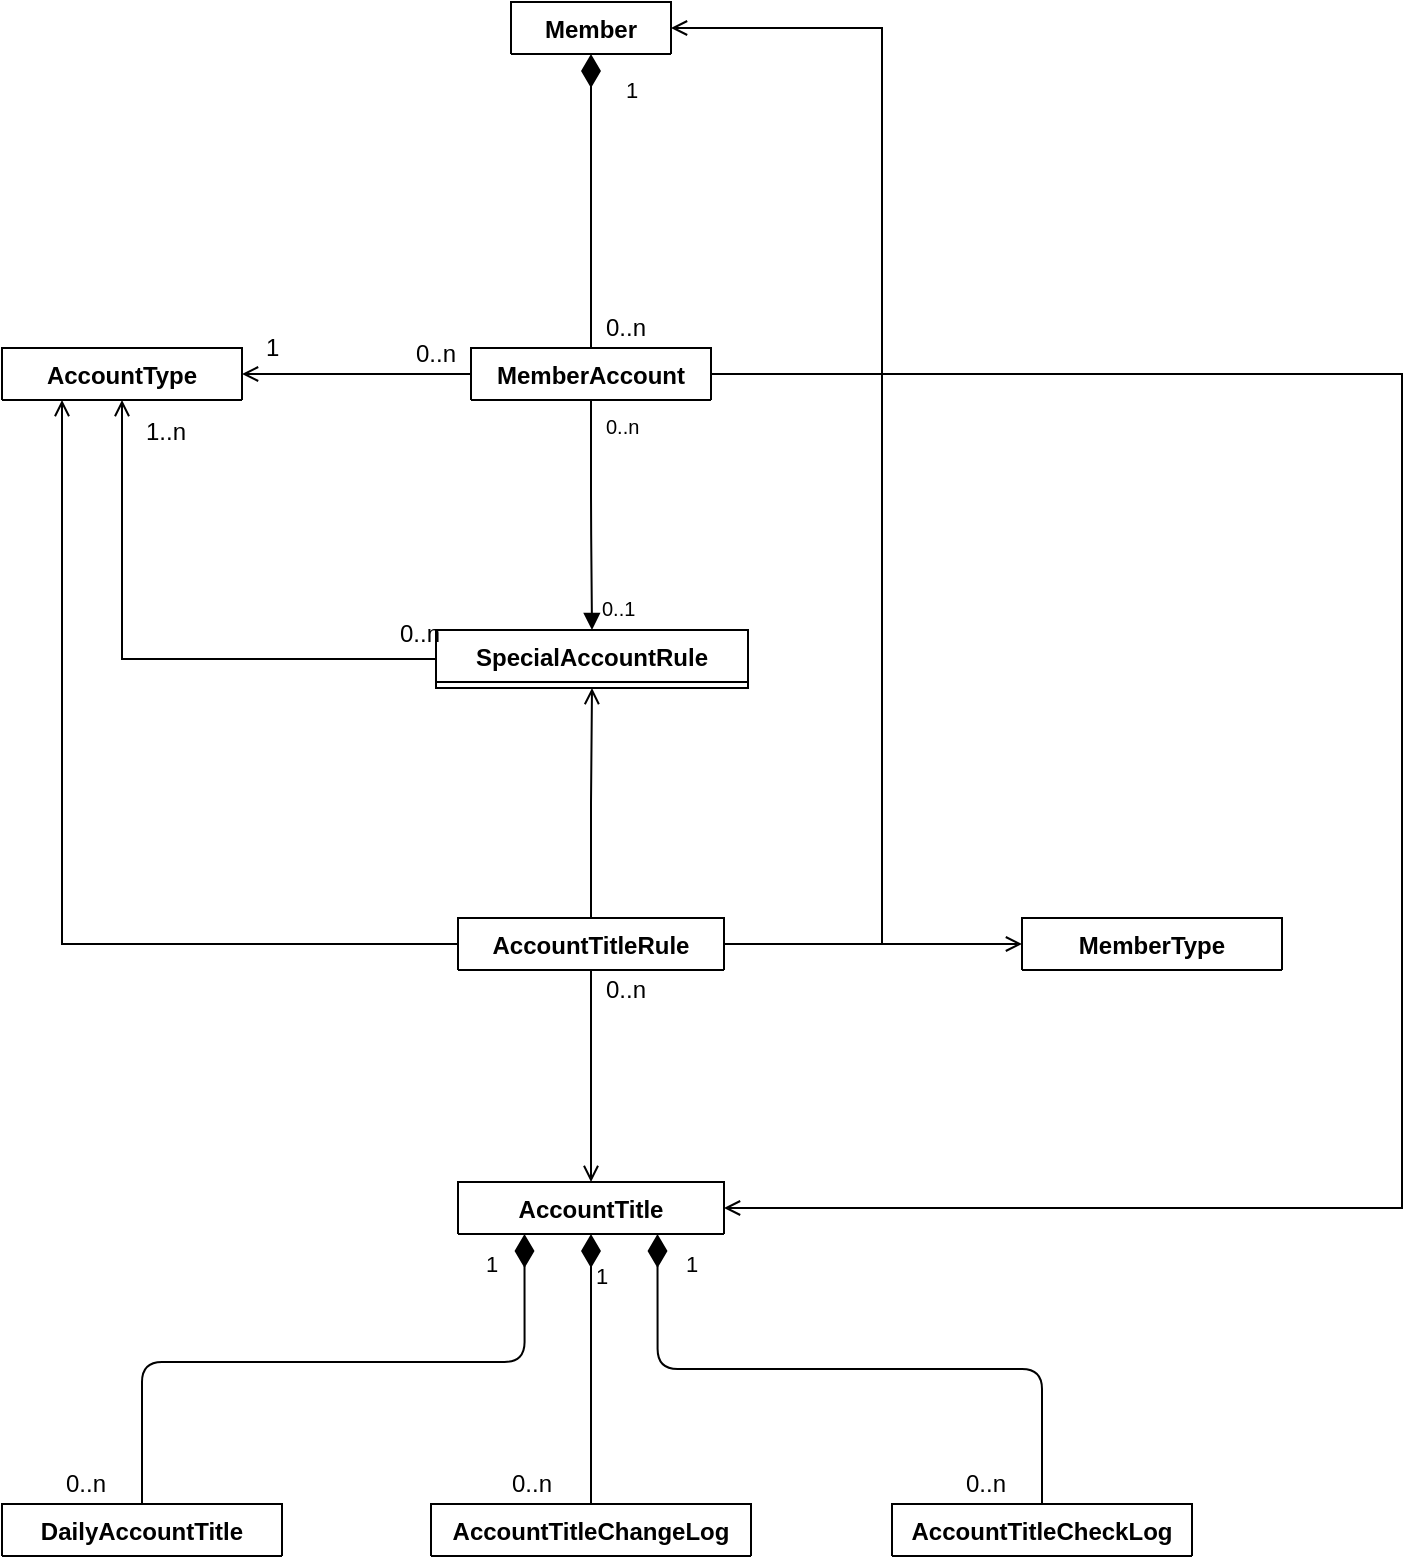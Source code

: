 <mxfile version="10.6.6" type="github"><diagram id="tgx_kycsZ7gLmWcPU7HP" name="ç§ç®ç±»å¾"><mxGraphModel dx="1158" dy="1785" grid="1" gridSize="10" guides="1" tooltips="1" connect="1" arrows="1" fold="1" page="1" pageScale="1" pageWidth="827" pageHeight="1169" math="0" shadow="0"><root><mxCell id="0"/><mxCell id="1" parent="0"/><mxCell id="2QyuLVchhxQrmNl1iEZX-10" value="AccountTitle&#10;&#10;" style="swimlane;fontStyle=1;align=center;verticalAlign=top;childLayout=stackLayout;horizontal=1;startSize=26;horizontalStack=0;resizeParent=1;resizeParentMax=0;resizeLast=0;collapsible=1;marginBottom=0;" parent="1" vertex="1" collapsed="1"><mxGeometry x="438" y="300" width="133" height="26" as="geometry"><mxRectangle x="380" y="180" width="160" height="34" as="alternateBounds"/></mxGeometry></mxCell><mxCell id="2QyuLVchhxQrmNl1iEZX-11" value="" style="line;strokeWidth=1;fillColor=none;align=left;verticalAlign=middle;spacingTop=-1;spacingLeft=3;spacingRight=3;rotatable=0;labelPosition=right;points=[];portConstraint=eastwest;" parent="2QyuLVchhxQrmNl1iEZX-10" vertex="1"><mxGeometry y="26" width="133" height="8" as="geometry"/></mxCell><mxCell id="Kbqx8zeWz8ih3dxeDmuv-16" style="edgeStyle=orthogonalEdgeStyle;rounded=0;orthogonalLoop=1;jettySize=auto;html=1;entryX=0;entryY=0.5;entryDx=0;entryDy=0;endArrow=open;endFill=0;exitX=1;exitY=0.5;exitDx=0;exitDy=0;" edge="1" parent="1" source="Kbqx8zeWz8ih3dxeDmuv-24" target="Kbqx8zeWz8ih3dxeDmuv-12"><mxGeometry relative="1" as="geometry"><Array as="points"><mxPoint x="690" y="181"/><mxPoint x="690" y="181"/></Array></mxGeometry></mxCell><mxCell id="2QyuLVchhxQrmNl1iEZX-12" value="SpecialAccountRule&#10;" style="swimlane;fontStyle=1;align=center;verticalAlign=top;childLayout=stackLayout;horizontal=1;startSize=26;horizontalStack=0;resizeParent=1;resizeParentMax=0;resizeLast=0;collapsible=1;marginBottom=0;" parent="1" vertex="1" collapsed="1"><mxGeometry x="427" y="24" width="156" height="29" as="geometry"><mxRectangle x="380" y="36" width="160" height="34" as="alternateBounds"/></mxGeometry></mxCell><mxCell id="2QyuLVchhxQrmNl1iEZX-13" value="" style="line;strokeWidth=1;fillColor=none;align=left;verticalAlign=middle;spacingTop=-1;spacingLeft=3;spacingRight=3;rotatable=0;labelPosition=right;points=[];portConstraint=eastwest;" parent="2QyuLVchhxQrmNl1iEZX-12" vertex="1"><mxGeometry y="26" width="156" height="8" as="geometry"/></mxCell><mxCell id="2QyuLVchhxQrmNl1iEZX-14" value="DailyAccountTitle&#10;&#10;" style="swimlane;fontStyle=1;align=center;verticalAlign=top;childLayout=stackLayout;horizontal=1;startSize=26;horizontalStack=0;resizeParent=1;resizeParentMax=0;resizeLast=0;collapsible=1;marginBottom=0;" parent="1" vertex="1" collapsed="1"><mxGeometry x="210" y="461" width="140" height="26" as="geometry"><mxRectangle x="150" y="339" width="160" height="34" as="alternateBounds"/></mxGeometry></mxCell><mxCell id="2QyuLVchhxQrmNl1iEZX-15" value="" style="line;strokeWidth=1;fillColor=none;align=left;verticalAlign=middle;spacingTop=-1;spacingLeft=3;spacingRight=3;rotatable=0;labelPosition=right;points=[];portConstraint=eastwest;" parent="2QyuLVchhxQrmNl1iEZX-14" vertex="1"><mxGeometry y="26" width="140" height="8" as="geometry"/></mxCell><mxCell id="2QyuLVchhxQrmNl1iEZX-16" value="AccountTitleChangeLog&#10;&#10;" style="swimlane;fontStyle=1;align=center;verticalAlign=top;childLayout=stackLayout;horizontal=1;startSize=26;horizontalStack=0;resizeParent=1;resizeParentMax=0;resizeLast=0;collapsible=1;marginBottom=0;" parent="1" vertex="1" collapsed="1"><mxGeometry x="424.5" y="461" width="160" height="26" as="geometry"><mxRectangle x="360" y="339" width="180" height="34" as="alternateBounds"/></mxGeometry></mxCell><mxCell id="2QyuLVchhxQrmNl1iEZX-17" value="" style="line;strokeWidth=1;fillColor=none;align=left;verticalAlign=middle;spacingTop=-1;spacingLeft=3;spacingRight=3;rotatable=0;labelPosition=right;points=[];portConstraint=eastwest;" parent="2QyuLVchhxQrmNl1iEZX-16" vertex="1"><mxGeometry y="26" width="160" height="8" as="geometry"/></mxCell><mxCell id="YZuNyd5jL6YesgxZHjmW-1" value="AccountTitleCheckLog&#10;&#10;" style="swimlane;fontStyle=1;align=center;verticalAlign=top;childLayout=stackLayout;horizontal=1;startSize=26;horizontalStack=0;resizeParent=1;resizeParentMax=0;resizeLast=0;collapsible=1;marginBottom=0;" parent="1" vertex="1" collapsed="1"><mxGeometry x="655" y="461" width="150" height="26" as="geometry"><mxRectangle x="600" y="339" width="160" height="34" as="alternateBounds"/></mxGeometry></mxCell><mxCell id="YZuNyd5jL6YesgxZHjmW-2" value="" style="line;strokeWidth=1;fillColor=none;align=left;verticalAlign=middle;spacingTop=-1;spacingLeft=3;spacingRight=3;rotatable=0;labelPosition=right;points=[];portConstraint=eastwest;" parent="YZuNyd5jL6YesgxZHjmW-1" vertex="1"><mxGeometry y="26" width="150" height="8" as="geometry"/></mxCell><mxCell id="1XXJkUzYiT-tsv38prIp-4" value="0..n" style="text;html=1;resizable=0;points=[];autosize=1;align=left;verticalAlign=top;spacingTop=-4;" parent="1" vertex="1"><mxGeometry x="240" y="441" width="40" height="20" as="geometry"/></mxCell><mxCell id="1XXJkUzYiT-tsv38prIp-5" value="0..n" style="text;html=1;resizable=0;points=[];autosize=1;align=left;verticalAlign=top;spacingTop=-4;" parent="1" vertex="1"><mxGeometry x="463" y="441" width="40" height="20" as="geometry"/></mxCell><mxCell id="1XXJkUzYiT-tsv38prIp-6" value="0..n" style="text;html=1;resizable=0;points=[];autosize=1;align=left;verticalAlign=top;spacingTop=-4;" parent="1" vertex="1"><mxGeometry x="690" y="441" width="40" height="20" as="geometry"/></mxCell><mxCell id="Kbqx8zeWz8ih3dxeDmuv-47" style="edgeStyle=orthogonalEdgeStyle;rounded=0;orthogonalLoop=1;jettySize=auto;html=1;startArrow=none;startFill=0;endArrow=open;endFill=0;" edge="1" parent="1" source="2QyuLVchhxQrmNl1iEZX-6" target="Kbqx8zeWz8ih3dxeDmuv-2"><mxGeometry relative="1" as="geometry"/></mxCell><mxCell id="Kbqx8zeWz8ih3dxeDmuv-53" style="edgeStyle=orthogonalEdgeStyle;rounded=0;orthogonalLoop=1;jettySize=auto;html=1;entryX=1;entryY=0.5;entryDx=0;entryDy=0;startArrow=none;startFill=0;endArrow=open;endFill=0;" edge="1" parent="1" source="2QyuLVchhxQrmNl1iEZX-6" target="2QyuLVchhxQrmNl1iEZX-10"><mxGeometry relative="1" as="geometry"><Array as="points"><mxPoint x="910" y="-104"/><mxPoint x="910" y="313"/></Array></mxGeometry></mxCell><mxCell id="2QyuLVchhxQrmNl1iEZX-6" value="MemberAccount" style="swimlane;fontStyle=1;align=center;verticalAlign=top;childLayout=stackLayout;horizontal=1;startSize=26;horizontalStack=0;resizeParent=1;resizeParentMax=0;resizeLast=0;collapsible=1;marginBottom=0;" parent="1" vertex="1" collapsed="1"><mxGeometry x="444.5" y="-117" width="120" height="26" as="geometry"><mxRectangle x="150" y="180" width="160" height="34" as="alternateBounds"/></mxGeometry></mxCell><mxCell id="2QyuLVchhxQrmNl1iEZX-7" value="" style="line;strokeWidth=1;fillColor=none;align=left;verticalAlign=middle;spacingTop=-1;spacingLeft=3;spacingRight=3;rotatable=0;labelPosition=right;points=[];portConstraint=eastwest;" parent="2QyuLVchhxQrmNl1iEZX-6" vertex="1"><mxGeometry y="26" width="120" height="8" as="geometry"/></mxCell><mxCell id="Kbqx8zeWz8ih3dxeDmuv-2" value="AccountType" style="swimlane;fontStyle=1;align=center;verticalAlign=top;childLayout=stackLayout;horizontal=1;startSize=26;horizontalStack=0;resizeParent=1;resizeParentMax=0;resizeLast=0;collapsible=1;marginBottom=0;" vertex="1" collapsed="1" parent="1"><mxGeometry x="210" y="-117" width="120" height="26" as="geometry"><mxRectangle x="160" y="-117" width="160" height="86" as="alternateBounds"/></mxGeometry></mxCell><mxCell id="Kbqx8zeWz8ih3dxeDmuv-3" value="+ field: type" style="text;strokeColor=none;fillColor=none;align=left;verticalAlign=top;spacingLeft=4;spacingRight=4;overflow=hidden;rotatable=0;points=[[0,0.5],[1,0.5]];portConstraint=eastwest;" vertex="1" parent="Kbqx8zeWz8ih3dxeDmuv-2"><mxGeometry y="26" width="120" height="26" as="geometry"/></mxCell><mxCell id="Kbqx8zeWz8ih3dxeDmuv-4" value="" style="line;strokeWidth=1;fillColor=none;align=left;verticalAlign=middle;spacingTop=-1;spacingLeft=3;spacingRight=3;rotatable=0;labelPosition=right;points=[];portConstraint=eastwest;" vertex="1" parent="Kbqx8zeWz8ih3dxeDmuv-2"><mxGeometry y="52" width="120" height="8" as="geometry"/></mxCell><mxCell id="Kbqx8zeWz8ih3dxeDmuv-5" value="+ method(type): type" style="text;strokeColor=none;fillColor=none;align=left;verticalAlign=top;spacingLeft=4;spacingRight=4;overflow=hidden;rotatable=0;points=[[0,0.5],[1,0.5]];portConstraint=eastwest;" vertex="1" parent="Kbqx8zeWz8ih3dxeDmuv-2"><mxGeometry y="60" width="120" height="26" as="geometry"/></mxCell><mxCell id="Kbqx8zeWz8ih3dxeDmuv-6" value="Member" style="swimlane;fontStyle=1;align=center;verticalAlign=top;childLayout=stackLayout;horizontal=1;startSize=26;horizontalStack=0;resizeParent=1;resizeParentMax=0;resizeLast=0;collapsible=1;marginBottom=0;" vertex="1" collapsed="1" parent="1"><mxGeometry x="464.5" y="-290" width="80" height="26" as="geometry"><mxRectangle y="169" width="160" height="86" as="alternateBounds"/></mxGeometry></mxCell><mxCell id="Kbqx8zeWz8ih3dxeDmuv-7" value="+ field: type" style="text;strokeColor=none;fillColor=none;align=left;verticalAlign=top;spacingLeft=4;spacingRight=4;overflow=hidden;rotatable=0;points=[[0,0.5],[1,0.5]];portConstraint=eastwest;" vertex="1" parent="Kbqx8zeWz8ih3dxeDmuv-6"><mxGeometry y="26" width="80" height="26" as="geometry"/></mxCell><mxCell id="Kbqx8zeWz8ih3dxeDmuv-8" value="" style="line;strokeWidth=1;fillColor=none;align=left;verticalAlign=middle;spacingTop=-1;spacingLeft=3;spacingRight=3;rotatable=0;labelPosition=right;points=[];portConstraint=eastwest;" vertex="1" parent="Kbqx8zeWz8ih3dxeDmuv-6"><mxGeometry y="52" width="80" height="8" as="geometry"/></mxCell><mxCell id="Kbqx8zeWz8ih3dxeDmuv-9" value="+ method(type): type" style="text;strokeColor=none;fillColor=none;align=left;verticalAlign=top;spacingLeft=4;spacingRight=4;overflow=hidden;rotatable=0;points=[[0,0.5],[1,0.5]];portConstraint=eastwest;" vertex="1" parent="Kbqx8zeWz8ih3dxeDmuv-6"><mxGeometry y="60" width="80" height="26" as="geometry"/></mxCell><mxCell id="Kbqx8zeWz8ih3dxeDmuv-10" value="1" style="endArrow=none;html=1;endSize=12;startArrow=diamondThin;startSize=14;startFill=1;edgeStyle=orthogonalEdgeStyle;align=left;verticalAlign=bottom;exitX=0.5;exitY=1;exitDx=0;exitDy=0;entryX=0.5;entryY=0;entryDx=0;entryDy=0;endFill=0;" edge="1" parent="1" source="Kbqx8zeWz8ih3dxeDmuv-6" target="2QyuLVchhxQrmNl1iEZX-6"><mxGeometry x="-0.632" y="15" relative="1" as="geometry"><mxPoint x="-40" y="75" as="sourcePoint"/><mxPoint x="120" y="75" as="targetPoint"/><Array as="points"><mxPoint x="505" y="-264"/><mxPoint x="505" y="-264"/></Array><mxPoint as="offset"/></mxGeometry></mxCell><mxCell id="Kbqx8zeWz8ih3dxeDmuv-12" value="MemberType" style="swimlane;fontStyle=1;align=center;verticalAlign=top;childLayout=stackLayout;horizontal=1;startSize=26;horizontalStack=0;resizeParent=1;resizeParentMax=0;resizeLast=0;collapsible=1;marginBottom=0;" vertex="1" collapsed="1" parent="1"><mxGeometry x="720" y="168" width="130" height="26" as="geometry"><mxRectangle x="430" y="-71" width="160" height="86" as="alternateBounds"/></mxGeometry></mxCell><mxCell id="Kbqx8zeWz8ih3dxeDmuv-13" value="+ field: type" style="text;strokeColor=none;fillColor=none;align=left;verticalAlign=top;spacingLeft=4;spacingRight=4;overflow=hidden;rotatable=0;points=[[0,0.5],[1,0.5]];portConstraint=eastwest;" vertex="1" parent="Kbqx8zeWz8ih3dxeDmuv-12"><mxGeometry y="26" width="130" height="26" as="geometry"/></mxCell><mxCell id="Kbqx8zeWz8ih3dxeDmuv-14" value="" style="line;strokeWidth=1;fillColor=none;align=left;verticalAlign=middle;spacingTop=-1;spacingLeft=3;spacingRight=3;rotatable=0;labelPosition=right;points=[];portConstraint=eastwest;" vertex="1" parent="Kbqx8zeWz8ih3dxeDmuv-12"><mxGeometry y="52" width="130" height="8" as="geometry"/></mxCell><mxCell id="Kbqx8zeWz8ih3dxeDmuv-15" value="+ method(type): type" style="text;strokeColor=none;fillColor=none;align=left;verticalAlign=top;spacingLeft=4;spacingRight=4;overflow=hidden;rotatable=0;points=[[0,0.5],[1,0.5]];portConstraint=eastwest;" vertex="1" parent="Kbqx8zeWz8ih3dxeDmuv-12"><mxGeometry y="60" width="130" height="26" as="geometry"/></mxCell><mxCell id="Kbqx8zeWz8ih3dxeDmuv-52" style="edgeStyle=orthogonalEdgeStyle;rounded=0;orthogonalLoop=1;jettySize=auto;html=1;entryX=0.5;entryY=0;entryDx=0;entryDy=0;startArrow=none;startFill=0;endArrow=open;endFill=0;" edge="1" parent="1" source="Kbqx8zeWz8ih3dxeDmuv-24" target="2QyuLVchhxQrmNl1iEZX-10"><mxGeometry relative="1" as="geometry"/></mxCell><mxCell id="Kbqx8zeWz8ih3dxeDmuv-24" value="AccountTitleRule" style="swimlane;fontStyle=1;align=center;verticalAlign=top;childLayout=stackLayout;horizontal=1;startSize=26;horizontalStack=0;resizeParent=1;resizeParentMax=0;resizeLast=0;collapsible=1;marginBottom=0;" vertex="1" collapsed="1" parent="1"><mxGeometry x="438" y="168" width="133" height="26" as="geometry"><mxRectangle x="380" y="36" width="160" height="34" as="alternateBounds"/></mxGeometry></mxCell><mxCell id="Kbqx8zeWz8ih3dxeDmuv-25" value="" style="line;strokeWidth=1;fillColor=none;align=left;verticalAlign=middle;spacingTop=-1;spacingLeft=3;spacingRight=3;rotatable=0;labelPosition=right;points=[];portConstraint=eastwest;" vertex="1" parent="Kbqx8zeWz8ih3dxeDmuv-24"><mxGeometry y="26" width="133" height="8" as="geometry"/></mxCell><mxCell id="Kbqx8zeWz8ih3dxeDmuv-29" style="edgeStyle=orthogonalEdgeStyle;rounded=0;orthogonalLoop=1;jettySize=auto;html=1;entryX=0.5;entryY=1;entryDx=0;entryDy=0;endArrow=open;endFill=0;exitX=0.5;exitY=0;exitDx=0;exitDy=0;" edge="1" parent="1" source="Kbqx8zeWz8ih3dxeDmuv-24" target="2QyuLVchhxQrmNl1iEZX-12"><mxGeometry relative="1" as="geometry"><mxPoint x="572" y="191" as="sourcePoint"/><mxPoint x="730" y="191" as="targetPoint"/></mxGeometry></mxCell><mxCell id="Kbqx8zeWz8ih3dxeDmuv-34" style="edgeStyle=orthogonalEdgeStyle;rounded=0;orthogonalLoop=1;jettySize=auto;html=1;entryX=1;entryY=0.5;entryDx=0;entryDy=0;endArrow=open;endFill=0;exitX=1;exitY=0.5;exitDx=0;exitDy=0;" edge="1" parent="1" source="Kbqx8zeWz8ih3dxeDmuv-24" target="Kbqx8zeWz8ih3dxeDmuv-6"><mxGeometry relative="1" as="geometry"><mxPoint x="572" y="191" as="sourcePoint"/><mxPoint x="730" y="243" as="targetPoint"/><Array as="points"><mxPoint x="650" y="181"/><mxPoint x="650" y="-277"/></Array></mxGeometry></mxCell><mxCell id="Kbqx8zeWz8ih3dxeDmuv-36" value="0..n" style="text;html=1;resizable=0;points=[];autosize=1;align=left;verticalAlign=top;spacingTop=-4;" vertex="1" parent="1"><mxGeometry x="510" y="-137" width="40" height="20" as="geometry"/></mxCell><mxCell id="Kbqx8zeWz8ih3dxeDmuv-42" value="0..n" style="text;html=1;resizable=0;points=[];autosize=1;align=left;verticalAlign=top;spacingTop=-4;" vertex="1" parent="1"><mxGeometry x="510" y="194" width="40" height="20" as="geometry"/></mxCell><mxCell id="Kbqx8zeWz8ih3dxeDmuv-45" style="edgeStyle=orthogonalEdgeStyle;rounded=0;orthogonalLoop=1;jettySize=auto;html=1;entryX=0.5;entryY=1;entryDx=0;entryDy=0;endArrow=open;endFill=0;exitX=0;exitY=0.5;exitDx=0;exitDy=0;" edge="1" parent="1" source="2QyuLVchhxQrmNl1iEZX-12" target="Kbqx8zeWz8ih3dxeDmuv-2"><mxGeometry relative="1" as="geometry"><mxPoint x="515" y="-81" as="sourcePoint"/><mxPoint x="515" y="33" as="targetPoint"/></mxGeometry></mxCell><mxCell id="Kbqx8zeWz8ih3dxeDmuv-49" value="" style="endArrow=block;endFill=1;html=1;edgeStyle=orthogonalEdgeStyle;align=left;verticalAlign=top;exitX=0.5;exitY=1;exitDx=0;exitDy=0;entryX=0.5;entryY=0;entryDx=0;entryDy=0;" edge="1" parent="1" source="2QyuLVchhxQrmNl1iEZX-6" target="2QyuLVchhxQrmNl1iEZX-12"><mxGeometry x="-0.812" y="15" relative="1" as="geometry"><mxPoint x="360" y="-30" as="sourcePoint"/><mxPoint x="520" y="-30" as="targetPoint"/><mxPoint as="offset"/></mxGeometry></mxCell><mxCell id="Kbqx8zeWz8ih3dxeDmuv-50" value="0..n" style="resizable=0;html=1;align=left;verticalAlign=bottom;labelBackgroundColor=#ffffff;fontSize=10;" connectable="0" vertex="1" parent="Kbqx8zeWz8ih3dxeDmuv-49"><mxGeometry x="-1" relative="1" as="geometry"><mxPoint x="5" y="21" as="offset"/></mxGeometry></mxCell><mxCell id="Kbqx8zeWz8ih3dxeDmuv-51" value="0..1" style="resizable=0;html=1;align=left;verticalAlign=bottom;labelBackgroundColor=#ffffff;fontSize=10;" connectable="0" vertex="1" parent="1"><mxGeometry x="503" as="geometry"><mxPoint x="5" y="21" as="offset"/></mxGeometry></mxCell><mxCell id="Kbqx8zeWz8ih3dxeDmuv-54" value="1" style="endArrow=none;html=1;endSize=12;startArrow=diamondThin;startSize=14;startFill=1;edgeStyle=orthogonalEdgeStyle;align=left;verticalAlign=bottom;exitX=0.25;exitY=1;exitDx=0;exitDy=0;entryX=0.5;entryY=0;entryDx=0;entryDy=0;endFill=0;" edge="1" parent="1" source="2QyuLVchhxQrmNl1iEZX-10" target="2QyuLVchhxQrmNl1iEZX-14"><mxGeometry x="-0.478" y="-40" relative="1" as="geometry"><mxPoint x="750" y="-11" as="sourcePoint"/><mxPoint x="545" y="-81" as="targetPoint"/><Array as="points"><mxPoint x="471" y="390"/><mxPoint x="280" y="390"/></Array><mxPoint as="offset"/></mxGeometry></mxCell><mxCell id="Kbqx8zeWz8ih3dxeDmuv-59" value="1" style="endArrow=none;html=1;endSize=12;startArrow=diamondThin;startSize=14;startFill=1;edgeStyle=orthogonalEdgeStyle;align=left;verticalAlign=bottom;exitX=0.5;exitY=1;exitDx=0;exitDy=0;endFill=0;" edge="1" parent="1" source="2QyuLVchhxQrmNl1iEZX-10" target="2QyuLVchhxQrmNl1iEZX-16"><mxGeometry x="0.057" y="-42" relative="1" as="geometry"><mxPoint x="505" y="328" as="sourcePoint"/><mxPoint x="510" y="463" as="targetPoint"/><Array as="points"/><mxPoint x="42" y="-42" as="offset"/></mxGeometry></mxCell><mxCell id="Kbqx8zeWz8ih3dxeDmuv-64" value="1" style="endArrow=none;html=1;endSize=12;startArrow=diamondThin;startSize=14;startFill=1;edgeStyle=orthogonalEdgeStyle;align=left;verticalAlign=bottom;exitX=0.75;exitY=1;exitDx=0;exitDy=0;endFill=0;entryX=0.5;entryY=0;entryDx=0;entryDy=0;" edge="1" parent="1" source="2QyuLVchhxQrmNl1iEZX-10" target="YZuNyd5jL6YesgxZHjmW-1"><mxGeometry x="-0.853" y="12" relative="1" as="geometry"><mxPoint x="515" y="336" as="sourcePoint"/><mxPoint x="515" y="471" as="targetPoint"/><Array as="points"/><mxPoint as="offset"/></mxGeometry></mxCell><mxCell id="Kbqx8zeWz8ih3dxeDmuv-66" value="1" style="text;html=1;resizable=0;points=[];autosize=1;align=left;verticalAlign=top;spacingTop=-4;" vertex="1" parent="1"><mxGeometry x="340" y="-127" width="20" height="20" as="geometry"/></mxCell><mxCell id="Kbqx8zeWz8ih3dxeDmuv-67" value="0..n" style="text;html=1;resizable=0;points=[];autosize=1;align=left;verticalAlign=top;spacingTop=-4;" vertex="1" parent="1"><mxGeometry x="415" y="-124" width="40" height="20" as="geometry"/></mxCell><mxCell id="Kbqx8zeWz8ih3dxeDmuv-70" value="1..n" style="text;html=1;resizable=0;points=[];autosize=1;align=left;verticalAlign=top;spacingTop=-4;" vertex="1" parent="1"><mxGeometry x="280" y="-85" width="40" height="20" as="geometry"/></mxCell><mxCell id="Kbqx8zeWz8ih3dxeDmuv-71" value="0..n" style="text;html=1;resizable=0;points=[];autosize=1;align=left;verticalAlign=top;spacingTop=-4;" vertex="1" parent="1"><mxGeometry x="407" y="16" width="40" height="20" as="geometry"/></mxCell><mxCell id="Kbqx8zeWz8ih3dxeDmuv-73" style="edgeStyle=orthogonalEdgeStyle;rounded=0;orthogonalLoop=1;jettySize=auto;html=1;endArrow=open;endFill=0;exitX=0;exitY=0.5;exitDx=0;exitDy=0;entryX=0.25;entryY=1;entryDx=0;entryDy=0;" edge="1" parent="1" source="Kbqx8zeWz8ih3dxeDmuv-24" target="Kbqx8zeWz8ih3dxeDmuv-2"><mxGeometry relative="1" as="geometry"><mxPoint x="515" y="178" as="sourcePoint"/><mxPoint x="270" y="-80" as="targetPoint"/></mxGeometry></mxCell></root></mxGraphModel></diagram></mxfile>